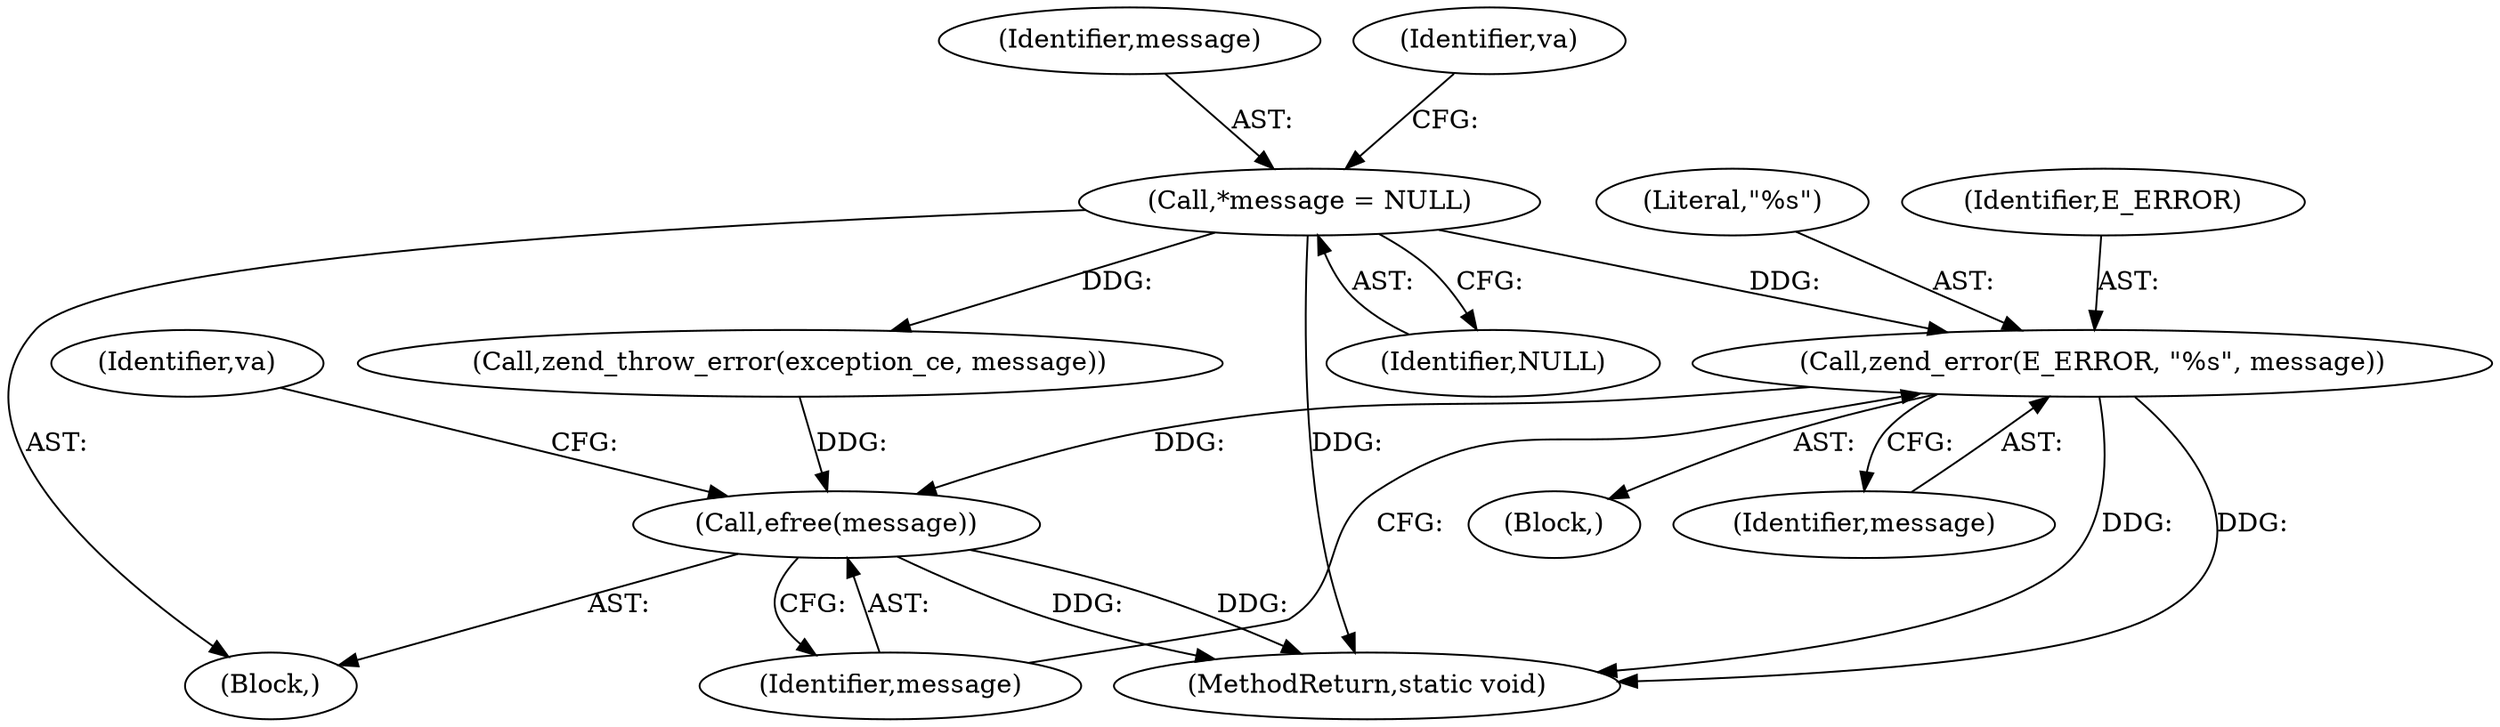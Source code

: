 digraph "0_php-src_b101a6bbd4f2181c360bd38e7683df4a03cba83e@pointer" {
"1000131" [label="(Call,zend_error(E_ERROR, \"%s\", message))"];
"1000109" [label="(Call,*message = NULL)"];
"1000135" [label="(Call,efree(message))"];
"1000110" [label="(Identifier,message)"];
"1000131" [label="(Call,zend_error(E_ERROR, \"%s\", message))"];
"1000126" [label="(Call,zend_throw_error(exception_ce, message))"];
"1000113" [label="(Identifier,va)"];
"1000111" [label="(Identifier,NULL)"];
"1000132" [label="(Identifier,E_ERROR)"];
"1000109" [label="(Call,*message = NULL)"];
"1000135" [label="(Call,efree(message))"];
"1000106" [label="(Block,)"];
"1000133" [label="(Literal,\"%s\")"];
"1000130" [label="(Block,)"];
"1000134" [label="(Identifier,message)"];
"1000139" [label="(MethodReturn,static void)"];
"1000136" [label="(Identifier,message)"];
"1000138" [label="(Identifier,va)"];
"1000131" -> "1000130"  [label="AST: "];
"1000131" -> "1000134"  [label="CFG: "];
"1000132" -> "1000131"  [label="AST: "];
"1000133" -> "1000131"  [label="AST: "];
"1000134" -> "1000131"  [label="AST: "];
"1000136" -> "1000131"  [label="CFG: "];
"1000131" -> "1000139"  [label="DDG: "];
"1000131" -> "1000139"  [label="DDG: "];
"1000109" -> "1000131"  [label="DDG: "];
"1000131" -> "1000135"  [label="DDG: "];
"1000109" -> "1000106"  [label="AST: "];
"1000109" -> "1000111"  [label="CFG: "];
"1000110" -> "1000109"  [label="AST: "];
"1000111" -> "1000109"  [label="AST: "];
"1000113" -> "1000109"  [label="CFG: "];
"1000109" -> "1000139"  [label="DDG: "];
"1000109" -> "1000126"  [label="DDG: "];
"1000135" -> "1000106"  [label="AST: "];
"1000135" -> "1000136"  [label="CFG: "];
"1000136" -> "1000135"  [label="AST: "];
"1000138" -> "1000135"  [label="CFG: "];
"1000135" -> "1000139"  [label="DDG: "];
"1000135" -> "1000139"  [label="DDG: "];
"1000126" -> "1000135"  [label="DDG: "];
}
